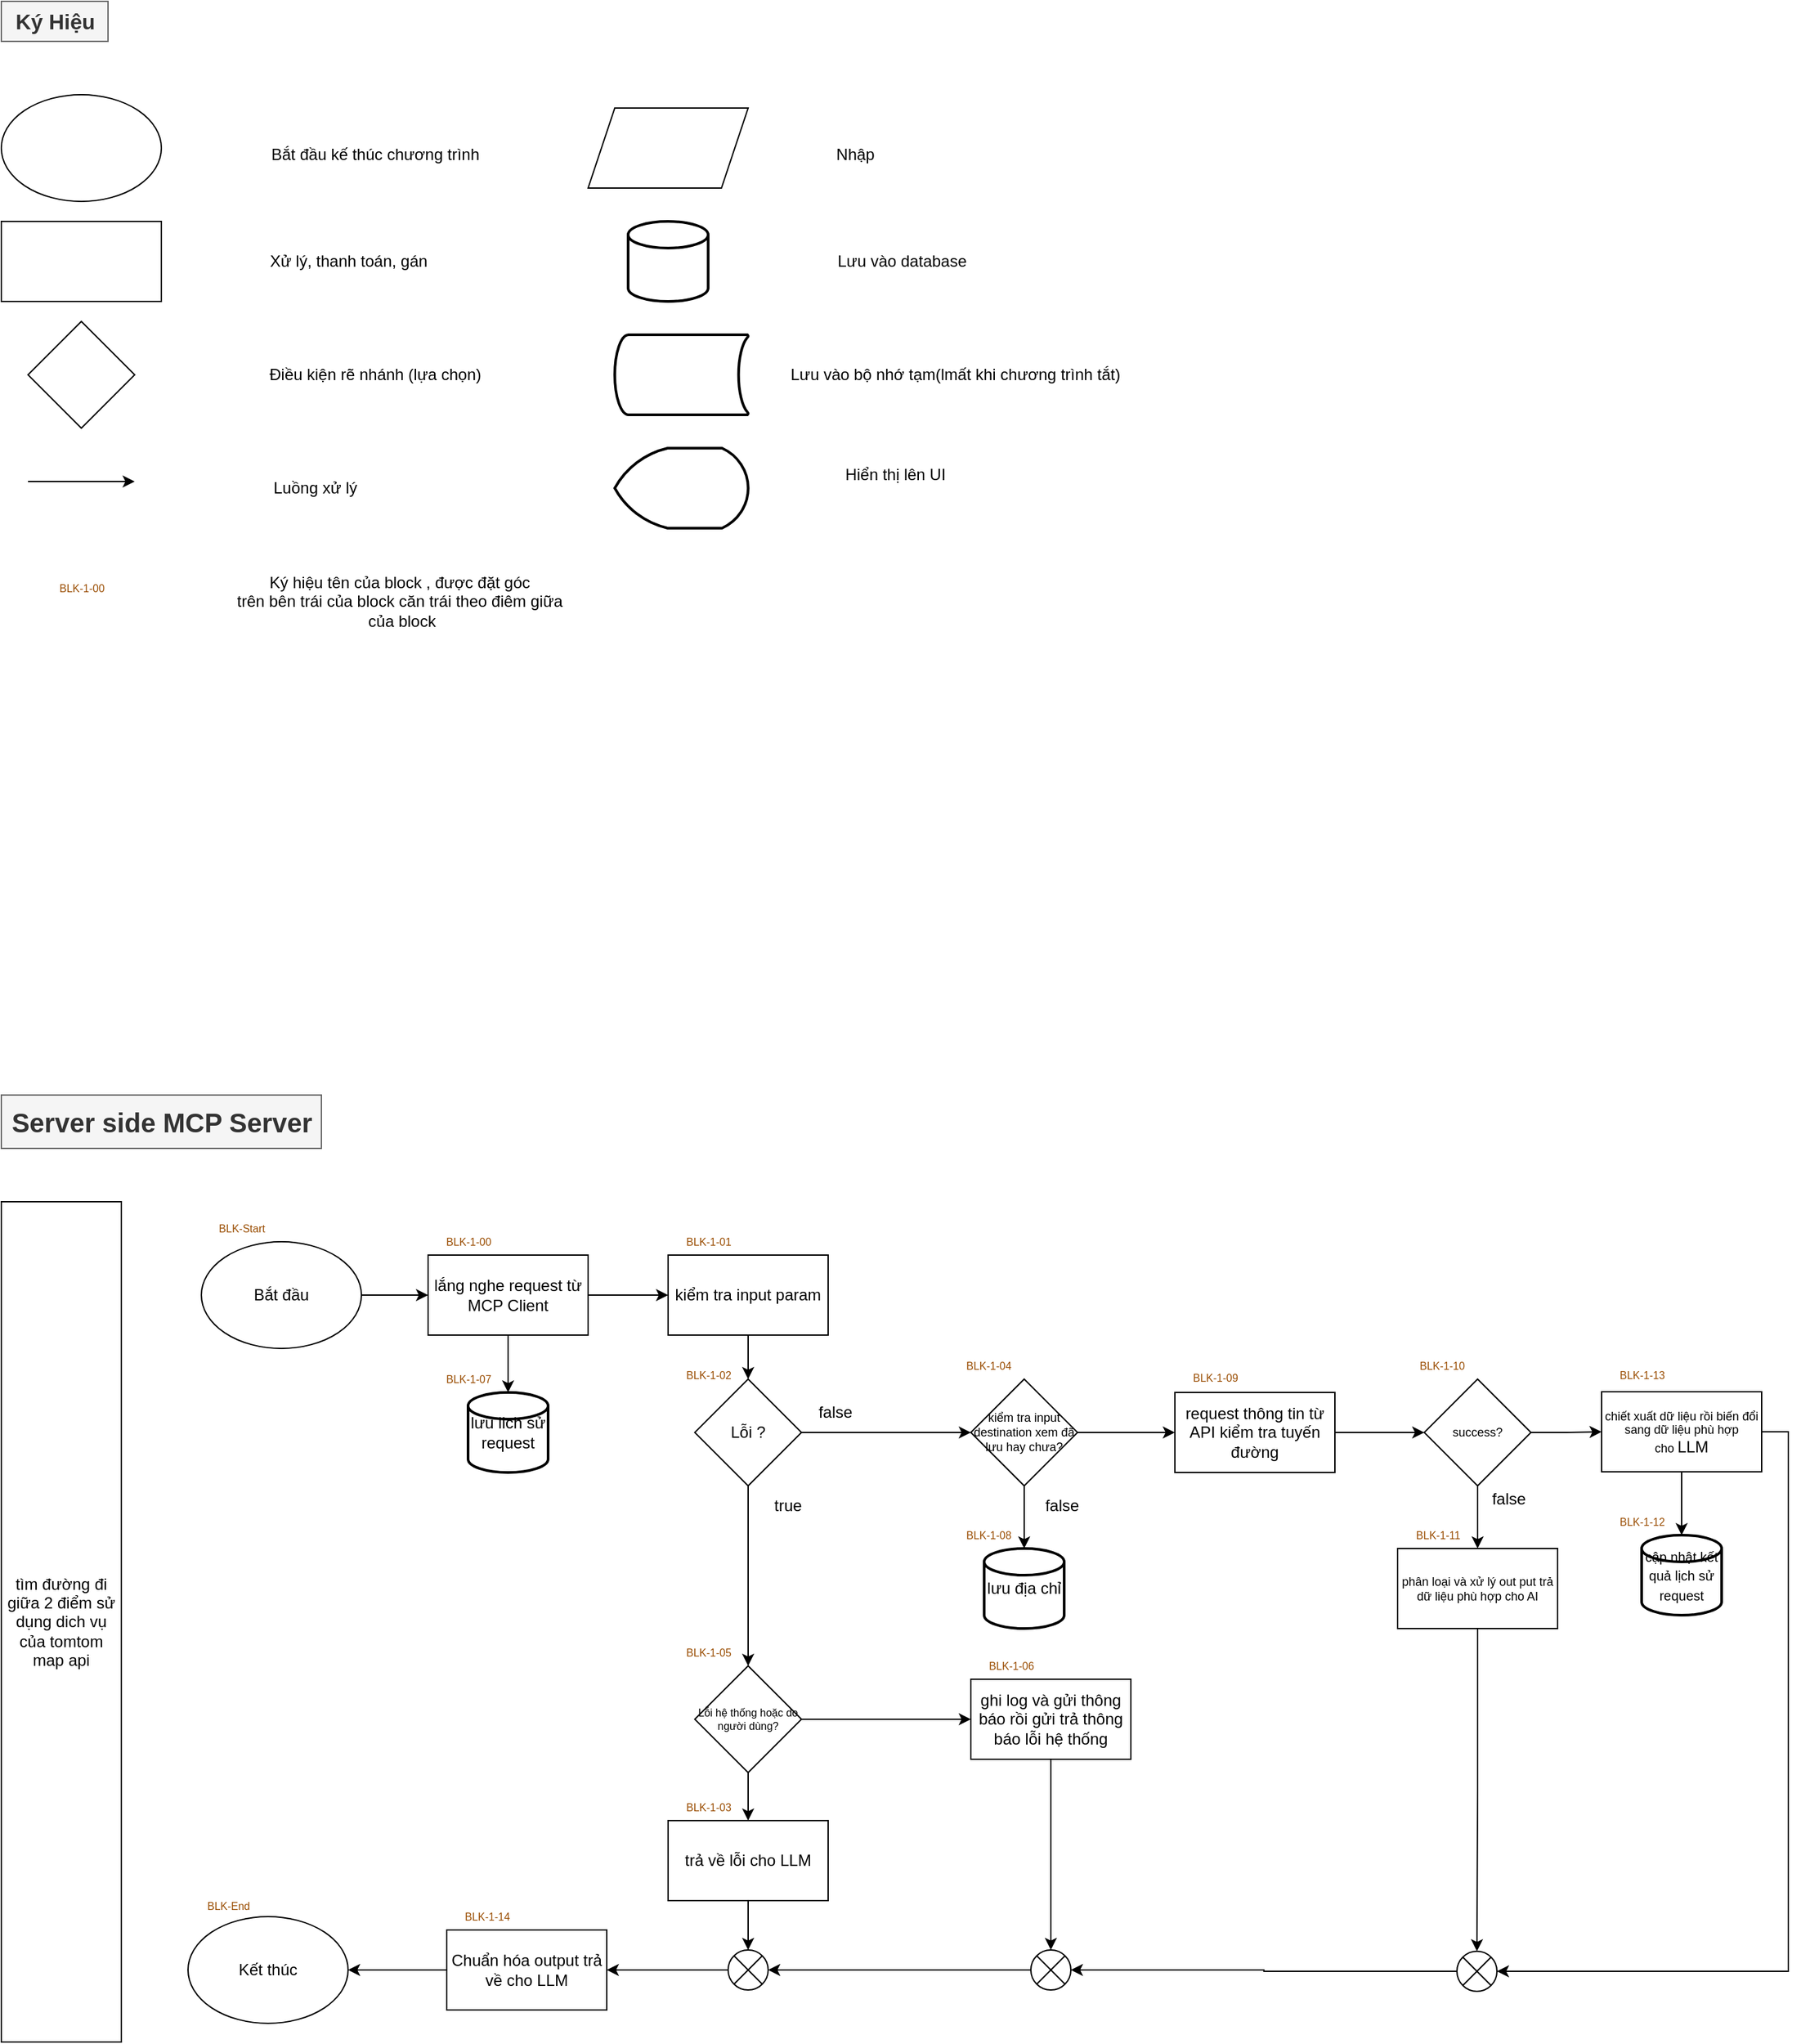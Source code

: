 <mxfile version="28.2.5">
  <diagram name="Trang-1" id="am58tFx_40__4L94m2VX">
    <mxGraphModel dx="1426" dy="2058" grid="1" gridSize="10" guides="1" tooltips="1" connect="1" arrows="1" fold="1" page="1" pageScale="1" pageWidth="827" pageHeight="1169" math="0" shadow="0">
      <root>
        <mxCell id="0" />
        <mxCell id="1" parent="0" />
        <mxCell id="uIDS3wccJZhUk2PKrjNr-1" value="Server side MCP Server" style="text;html=1;align=center;verticalAlign=middle;resizable=0;points=[];autosize=1;strokeColor=#666666;fillColor=#f5f5f5;fontSize=20;fontColor=#333333;fontStyle=1" parent="1" vertex="1">
          <mxGeometry x="20" y="20" width="240" height="40" as="geometry" />
        </mxCell>
        <mxCell id="uIDS3wccJZhUk2PKrjNr-2" value="" style="edgeStyle=orthogonalEdgeStyle;rounded=0;orthogonalLoop=1;jettySize=auto;html=1;" parent="1" source="uIDS3wccJZhUk2PKrjNr-3" target="uIDS3wccJZhUk2PKrjNr-5" edge="1">
          <mxGeometry relative="1" as="geometry" />
        </mxCell>
        <mxCell id="uIDS3wccJZhUk2PKrjNr-14" style="edgeStyle=orthogonalEdgeStyle;rounded=0;orthogonalLoop=1;jettySize=auto;html=1;" parent="1" source="uIDS3wccJZhUk2PKrjNr-5" target="uIDS3wccJZhUk2PKrjNr-13" edge="1">
          <mxGeometry relative="1" as="geometry" />
        </mxCell>
        <mxCell id="uIDS3wccJZhUk2PKrjNr-67" value="" style="edgeStyle=orthogonalEdgeStyle;rounded=0;orthogonalLoop=1;jettySize=auto;html=1;" parent="1" source="uIDS3wccJZhUk2PKrjNr-5" target="uIDS3wccJZhUk2PKrjNr-66" edge="1">
          <mxGeometry relative="1" as="geometry" />
        </mxCell>
        <mxCell id="uIDS3wccJZhUk2PKrjNr-6" value="tìm đường đi giữa 2 điểm sử dụng dich vụ của tomtom map api" style="rounded=0;whiteSpace=wrap;html=1;" parent="1" vertex="1">
          <mxGeometry x="20" y="100" width="90" height="630" as="geometry" />
        </mxCell>
        <mxCell id="uIDS3wccJZhUk2PKrjNr-16" value="" style="edgeStyle=orthogonalEdgeStyle;rounded=0;orthogonalLoop=1;jettySize=auto;html=1;" parent="1" source="uIDS3wccJZhUk2PKrjNr-13" target="uIDS3wccJZhUk2PKrjNr-15" edge="1">
          <mxGeometry relative="1" as="geometry" />
        </mxCell>
        <mxCell id="uIDS3wccJZhUk2PKrjNr-49" value="" style="edgeStyle=orthogonalEdgeStyle;rounded=0;orthogonalLoop=1;jettySize=auto;html=1;entryX=0;entryY=0.5;entryDx=0;entryDy=0;" parent="1" source="uIDS3wccJZhUk2PKrjNr-15" target="uIDS3wccJZhUk2PKrjNr-62" edge="1">
          <mxGeometry relative="1" as="geometry">
            <mxPoint x="720" y="273.0" as="targetPoint" />
          </mxGeometry>
        </mxCell>
        <mxCell id="uIDS3wccJZhUk2PKrjNr-53" style="edgeStyle=orthogonalEdgeStyle;rounded=0;orthogonalLoop=1;jettySize=auto;html=1;" parent="1" source="uIDS3wccJZhUk2PKrjNr-15" target="uIDS3wccJZhUk2PKrjNr-52" edge="1">
          <mxGeometry relative="1" as="geometry" />
        </mxCell>
        <mxCell id="uIDS3wccJZhUk2PKrjNr-20" value="true" style="text;html=1;align=center;verticalAlign=middle;whiteSpace=wrap;rounded=0;" parent="1" vertex="1">
          <mxGeometry x="580" y="313" width="60" height="30" as="geometry" />
        </mxCell>
        <mxCell id="uIDS3wccJZhUk2PKrjNr-22" value="" style="rounded=0;whiteSpace=wrap;html=1;" parent="1" vertex="1">
          <mxGeometry x="20" y="-635" width="120" height="60" as="geometry" />
        </mxCell>
        <mxCell id="uIDS3wccJZhUk2PKrjNr-24" value="Ký Hiệu" style="text;html=1;align=center;verticalAlign=middle;resizable=0;points=[];autosize=1;strokeColor=#666666;fillColor=#f5f5f5;fontColor=#333333;fontStyle=1;fontSize=16;" parent="1" vertex="1">
          <mxGeometry x="20" y="-800" width="80" height="30" as="geometry" />
        </mxCell>
        <mxCell id="uIDS3wccJZhUk2PKrjNr-25" value="" style="ellipse;whiteSpace=wrap;html=1;" parent="1" vertex="1">
          <mxGeometry x="20" y="-730" width="120" height="80" as="geometry" />
        </mxCell>
        <mxCell id="uIDS3wccJZhUk2PKrjNr-26" value="Bắt đầu kế thúc chương trình" style="text;html=1;align=center;verticalAlign=middle;resizable=0;points=[];autosize=1;strokeColor=none;fillColor=none;" parent="1" vertex="1">
          <mxGeometry x="210" y="-700" width="180" height="30" as="geometry" />
        </mxCell>
        <mxCell id="uIDS3wccJZhUk2PKrjNr-27" value="Xử lý, thanh toán, gán" style="text;html=1;align=center;verticalAlign=middle;resizable=0;points=[];autosize=1;strokeColor=none;fillColor=none;" parent="1" vertex="1">
          <mxGeometry x="210" y="-620" width="140" height="30" as="geometry" />
        </mxCell>
        <mxCell id="uIDS3wccJZhUk2PKrjNr-28" value="" style="rhombus;whiteSpace=wrap;html=1;" parent="1" vertex="1">
          <mxGeometry x="40" y="-560" width="80" height="80" as="geometry" />
        </mxCell>
        <mxCell id="uIDS3wccJZhUk2PKrjNr-29" value="Điều kiện rẽ nhánh (lựa chọn)" style="text;html=1;align=center;verticalAlign=middle;resizable=0;points=[];autosize=1;strokeColor=none;fillColor=none;" parent="1" vertex="1">
          <mxGeometry x="210" y="-535" width="180" height="30" as="geometry" />
        </mxCell>
        <mxCell id="uIDS3wccJZhUk2PKrjNr-30" value="" style="endArrow=classic;html=1;rounded=0;" parent="1" edge="1">
          <mxGeometry width="50" height="50" relative="1" as="geometry">
            <mxPoint x="40" y="-440" as="sourcePoint" />
            <mxPoint x="120" y="-440" as="targetPoint" />
            <Array as="points">
              <mxPoint x="90" y="-440" />
            </Array>
          </mxGeometry>
        </mxCell>
        <mxCell id="uIDS3wccJZhUk2PKrjNr-31" value="Luồng xử lý" style="text;html=1;align=center;verticalAlign=middle;resizable=0;points=[];autosize=1;strokeColor=none;fillColor=none;" parent="1" vertex="1">
          <mxGeometry x="210" y="-450" width="90" height="30" as="geometry" />
        </mxCell>
        <mxCell id="uIDS3wccJZhUk2PKrjNr-32" value="" style="shape=parallelogram;perimeter=parallelogramPerimeter;whiteSpace=wrap;html=1;fixedSize=1;" parent="1" vertex="1">
          <mxGeometry x="460" y="-720" width="120" height="60" as="geometry" />
        </mxCell>
        <mxCell id="uIDS3wccJZhUk2PKrjNr-33" value="Nhập" style="text;html=1;align=center;verticalAlign=middle;resizable=0;points=[];autosize=1;strokeColor=none;fillColor=none;" parent="1" vertex="1">
          <mxGeometry x="635" y="-700" width="50" height="30" as="geometry" />
        </mxCell>
        <mxCell id="uIDS3wccJZhUk2PKrjNr-35" value="Lưu vào database" style="text;html=1;align=center;verticalAlign=middle;resizable=0;points=[];autosize=1;strokeColor=none;fillColor=none;" parent="1" vertex="1">
          <mxGeometry x="635" y="-620" width="120" height="30" as="geometry" />
        </mxCell>
        <mxCell id="uIDS3wccJZhUk2PKrjNr-36" value="" style="strokeWidth=2;html=1;shape=mxgraph.flowchart.database;whiteSpace=wrap;" parent="1" vertex="1">
          <mxGeometry x="490" y="-635" width="60" height="60" as="geometry" />
        </mxCell>
        <mxCell id="uIDS3wccJZhUk2PKrjNr-37" value="" style="strokeWidth=2;html=1;shape=mxgraph.flowchart.display;whiteSpace=wrap;" parent="1" vertex="1">
          <mxGeometry x="480" y="-465" width="100" height="60" as="geometry" />
        </mxCell>
        <mxCell id="uIDS3wccJZhUk2PKrjNr-38" value="Hiển thị lên UI" style="text;html=1;align=center;verticalAlign=middle;resizable=0;points=[];autosize=1;strokeColor=none;fillColor=none;" parent="1" vertex="1">
          <mxGeometry x="640" y="-460" width="100" height="30" as="geometry" />
        </mxCell>
        <mxCell id="uIDS3wccJZhUk2PKrjNr-39" value="" style="strokeWidth=2;html=1;shape=mxgraph.flowchart.stored_data;whiteSpace=wrap;" parent="1" vertex="1">
          <mxGeometry x="480" y="-550" width="100" height="60" as="geometry" />
        </mxCell>
        <mxCell id="uIDS3wccJZhUk2PKrjNr-40" value="Lưu vào bộ nhớ tạm(lmất khi chương trình tắt)" style="text;html=1;align=center;verticalAlign=middle;resizable=0;points=[];autosize=1;strokeColor=none;fillColor=none;" parent="1" vertex="1">
          <mxGeometry x="600" y="-535" width="270" height="30" as="geometry" />
        </mxCell>
        <mxCell id="uIDS3wccJZhUk2PKrjNr-46" value="BLK-1-00" style="text;html=1;align=center;verticalAlign=middle;resizable=0;points=[];autosize=1;strokeColor=none;fillColor=none;fontSize=8;fontColor=#994C00;" parent="1" vertex="1">
          <mxGeometry x="50" y="-370" width="60" height="20" as="geometry" />
        </mxCell>
        <mxCell id="uIDS3wccJZhUk2PKrjNr-47" value="Ký hiệu tên của block , được đặt góc&amp;nbsp;&lt;div&gt;trên bên trái của block căn trái theo điêm giữa&amp;nbsp;&lt;br&gt;của block&lt;/div&gt;" style="text;html=1;align=center;verticalAlign=middle;resizable=0;points=[];autosize=1;strokeColor=none;fillColor=none;" parent="1" vertex="1">
          <mxGeometry x="185" y="-380" width="270" height="60" as="geometry" />
        </mxCell>
        <mxCell id="uIDS3wccJZhUk2PKrjNr-50" value="false" style="text;html=1;align=center;verticalAlign=middle;resizable=0;points=[];autosize=1;strokeColor=none;fillColor=none;" parent="1" vertex="1">
          <mxGeometry x="620" y="243" width="50" height="30" as="geometry" />
        </mxCell>
        <mxCell id="uIDS3wccJZhUk2PKrjNr-54" value="" style="edgeStyle=orthogonalEdgeStyle;rounded=0;orthogonalLoop=1;jettySize=auto;html=1;" parent="1" source="uIDS3wccJZhUk2PKrjNr-52" target="uIDS3wccJZhUk2PKrjNr-17" edge="1">
          <mxGeometry relative="1" as="geometry" />
        </mxCell>
        <mxCell id="uIDS3wccJZhUk2PKrjNr-56" value="" style="edgeStyle=orthogonalEdgeStyle;rounded=0;orthogonalLoop=1;jettySize=auto;html=1;" parent="1" source="uIDS3wccJZhUk2PKrjNr-52" target="uIDS3wccJZhUk2PKrjNr-55" edge="1">
          <mxGeometry relative="1" as="geometry" />
        </mxCell>
        <mxCell id="uIDS3wccJZhUk2PKrjNr-52" value="Lỗi hệ thống hoặc do người dùng?" style="rhombus;whiteSpace=wrap;html=1;fontSize=8;" parent="1" vertex="1">
          <mxGeometry x="540" y="448" width="80" height="80" as="geometry" />
        </mxCell>
        <mxCell id="uIDS3wccJZhUk2PKrjNr-57" value="BLK-1-05" style="text;html=1;align=center;verticalAlign=middle;resizable=0;points=[];autosize=1;strokeColor=none;fillColor=none;fontSize=8;fontColor=#994C00;" parent="1" vertex="1">
          <mxGeometry x="520" y="428" width="60" height="20" as="geometry" />
        </mxCell>
        <mxCell id="uIDS3wccJZhUk2PKrjNr-65" value="" style="edgeStyle=orthogonalEdgeStyle;rounded=0;orthogonalLoop=1;jettySize=auto;html=1;" parent="1" source="uIDS3wccJZhUk2PKrjNr-62" target="uIDS3wccJZhUk2PKrjNr-64" edge="1">
          <mxGeometry relative="1" as="geometry" />
        </mxCell>
        <mxCell id="uIDS3wccJZhUk2PKrjNr-70" style="edgeStyle=orthogonalEdgeStyle;rounded=0;orthogonalLoop=1;jettySize=auto;html=1;" parent="1" source="uIDS3wccJZhUk2PKrjNr-62" target="uIDS3wccJZhUk2PKrjNr-69" edge="1">
          <mxGeometry relative="1" as="geometry" />
        </mxCell>
        <mxCell id="uIDS3wccJZhUk2PKrjNr-68" value="false" style="text;html=1;align=center;verticalAlign=middle;resizable=0;points=[];autosize=1;strokeColor=none;fillColor=none;" parent="1" vertex="1">
          <mxGeometry x="790" y="313" width="50" height="30" as="geometry" />
        </mxCell>
        <mxCell id="uIDS3wccJZhUk2PKrjNr-75" value="" style="group" parent="1" vertex="1" connectable="0">
          <mxGeometry x="340" y="223" width="90" height="80" as="geometry" />
        </mxCell>
        <mxCell id="uIDS3wccJZhUk2PKrjNr-66" value="lưu lich sử request" style="strokeWidth=2;html=1;shape=mxgraph.flowchart.database;whiteSpace=wrap;" parent="uIDS3wccJZhUk2PKrjNr-75" vertex="1">
          <mxGeometry x="30" y="20" width="60" height="60" as="geometry" />
        </mxCell>
        <mxCell id="uIDS3wccJZhUk2PKrjNr-72" value="BLK-1-07" style="text;html=1;align=center;verticalAlign=middle;resizable=0;points=[];autosize=1;strokeColor=none;fillColor=none;fontSize=8;fontColor=#994C00;" parent="uIDS3wccJZhUk2PKrjNr-75" vertex="1">
          <mxGeometry width="60" height="20" as="geometry" />
        </mxCell>
        <mxCell id="uIDS3wccJZhUk2PKrjNr-76" value="" style="group" parent="1" vertex="1" connectable="0">
          <mxGeometry x="520" y="220" width="100" height="93" as="geometry" />
        </mxCell>
        <mxCell id="uIDS3wccJZhUk2PKrjNr-15" value="Lỗi ?" style="rhombus;whiteSpace=wrap;html=1;" parent="uIDS3wccJZhUk2PKrjNr-76" vertex="1">
          <mxGeometry x="20" y="13" width="80" height="80" as="geometry" />
        </mxCell>
        <mxCell id="uIDS3wccJZhUk2PKrjNr-44" value="BLK-1-02" style="text;html=1;align=center;verticalAlign=middle;resizable=0;points=[];autosize=1;strokeColor=none;fillColor=none;fontSize=8;fontColor=#994C00;" parent="uIDS3wccJZhUk2PKrjNr-76" vertex="1">
          <mxGeometry width="60" height="20" as="geometry" />
        </mxCell>
        <mxCell id="uIDS3wccJZhUk2PKrjNr-77" value="" style="group" parent="1" vertex="1" connectable="0">
          <mxGeometry x="340" y="120" width="120" height="80" as="geometry" />
        </mxCell>
        <mxCell id="uIDS3wccJZhUk2PKrjNr-5" value="lắng nghe request từ MCP Client" style="rounded=0;whiteSpace=wrap;html=1;" parent="uIDS3wccJZhUk2PKrjNr-77" vertex="1">
          <mxGeometry y="20" width="120" height="60" as="geometry" />
        </mxCell>
        <mxCell id="uIDS3wccJZhUk2PKrjNr-41" value="BLK-1-00" style="text;html=1;align=center;verticalAlign=middle;resizable=0;points=[];autosize=1;strokeColor=none;fillColor=none;fontSize=8;fontColor=#994C00;" parent="uIDS3wccJZhUk2PKrjNr-77" vertex="1">
          <mxGeometry width="60" height="20" as="geometry" />
        </mxCell>
        <mxCell id="uIDS3wccJZhUk2PKrjNr-78" value="" style="group" parent="1" vertex="1" connectable="0">
          <mxGeometry x="520" y="120" width="120" height="80" as="geometry" />
        </mxCell>
        <mxCell id="uIDS3wccJZhUk2PKrjNr-13" value="kiểm tra input param" style="rounded=0;whiteSpace=wrap;html=1;" parent="uIDS3wccJZhUk2PKrjNr-78" vertex="1">
          <mxGeometry y="20" width="120" height="60" as="geometry" />
        </mxCell>
        <mxCell id="uIDS3wccJZhUk2PKrjNr-21" value="BLK-1-01" style="text;html=1;align=center;verticalAlign=middle;resizable=0;points=[];autosize=1;strokeColor=none;fillColor=none;fontSize=8;fontColor=#994C00;" parent="uIDS3wccJZhUk2PKrjNr-78" vertex="1">
          <mxGeometry width="60" height="20" as="geometry" />
        </mxCell>
        <mxCell id="uIDS3wccJZhUk2PKrjNr-79" value="" style="group" parent="1" vertex="1" connectable="0">
          <mxGeometry x="160" y="618" width="120" height="102" as="geometry" />
        </mxCell>
        <mxCell id="uIDS3wccJZhUk2PKrjNr-4" value="Kết thúc" style="ellipse;whiteSpace=wrap;html=1;" parent="uIDS3wccJZhUk2PKrjNr-79" vertex="1">
          <mxGeometry y="18" width="120" height="80" as="geometry" />
        </mxCell>
        <mxCell id="uIDS3wccJZhUk2PKrjNr-43" value="BLK-End" style="text;html=1;align=center;verticalAlign=middle;resizable=0;points=[];autosize=1;strokeColor=none;fillColor=none;fontSize=8;fontColor=#994C00;" parent="uIDS3wccJZhUk2PKrjNr-79" vertex="1">
          <mxGeometry width="60" height="20" as="geometry" />
        </mxCell>
        <mxCell id="uIDS3wccJZhUk2PKrjNr-80" value="" style="group" parent="1" vertex="1" connectable="0">
          <mxGeometry x="170" y="110" width="120" height="100" as="geometry" />
        </mxCell>
        <mxCell id="uIDS3wccJZhUk2PKrjNr-3" value="Bắt đầu" style="ellipse;whiteSpace=wrap;html=1;" parent="uIDS3wccJZhUk2PKrjNr-80" vertex="1">
          <mxGeometry y="20" width="120" height="80" as="geometry" />
        </mxCell>
        <mxCell id="uIDS3wccJZhUk2PKrjNr-42" value="BLK-Start" style="text;html=1;align=center;verticalAlign=middle;resizable=0;points=[];autosize=1;strokeColor=none;fillColor=none;fontSize=8;fontColor=#994C00;" parent="uIDS3wccJZhUk2PKrjNr-80" vertex="1">
          <mxGeometry width="60" height="20" as="geometry" />
        </mxCell>
        <mxCell id="uIDS3wccJZhUk2PKrjNr-81" value="" style="group" parent="1" vertex="1" connectable="0">
          <mxGeometry x="520" y="544" width="120" height="80" as="geometry" />
        </mxCell>
        <mxCell id="uIDS3wccJZhUk2PKrjNr-17" value="trả về lỗi cho LLM" style="rounded=0;whiteSpace=wrap;html=1;" parent="uIDS3wccJZhUk2PKrjNr-81" vertex="1">
          <mxGeometry y="20" width="120" height="60" as="geometry" />
        </mxCell>
        <mxCell id="uIDS3wccJZhUk2PKrjNr-45" value="BLK-1-03" style="text;html=1;align=center;verticalAlign=middle;resizable=0;points=[];autosize=1;strokeColor=none;fillColor=none;fontSize=8;fontColor=#994C00;" parent="uIDS3wccJZhUk2PKrjNr-81" vertex="1">
          <mxGeometry width="60" height="20" as="geometry" />
        </mxCell>
        <mxCell id="uIDS3wccJZhUk2PKrjNr-82" value="" style="group" parent="1" vertex="1" connectable="0">
          <mxGeometry x="730" y="340" width="87" height="80" as="geometry" />
        </mxCell>
        <mxCell id="uIDS3wccJZhUk2PKrjNr-64" value="lưu địa chỉ" style="strokeWidth=2;html=1;shape=mxgraph.flowchart.database;whiteSpace=wrap;" parent="uIDS3wccJZhUk2PKrjNr-82" vertex="1">
          <mxGeometry x="27" y="20" width="60" height="60" as="geometry" />
        </mxCell>
        <mxCell id="uIDS3wccJZhUk2PKrjNr-73" value="BLK-1-08" style="text;html=1;align=center;verticalAlign=middle;resizable=0;points=[];autosize=1;strokeColor=none;fillColor=none;fontSize=8;fontColor=#994C00;" parent="uIDS3wccJZhUk2PKrjNr-82" vertex="1">
          <mxGeometry width="60" height="20" as="geometry" />
        </mxCell>
        <mxCell id="uIDS3wccJZhUk2PKrjNr-83" value="" style="group" parent="1" vertex="1" connectable="0">
          <mxGeometry x="747" y="438" width="120" height="80" as="geometry" />
        </mxCell>
        <mxCell id="uIDS3wccJZhUk2PKrjNr-55" value="ghi log và gửi thông báo rồi gửi trả thông báo lỗi hệ thống" style="rounded=0;whiteSpace=wrap;html=1;" parent="uIDS3wccJZhUk2PKrjNr-83" vertex="1">
          <mxGeometry y="20" width="120" height="60" as="geometry" />
        </mxCell>
        <mxCell id="uIDS3wccJZhUk2PKrjNr-58" value="BLK-1-06" style="text;html=1;align=center;verticalAlign=middle;resizable=0;points=[];autosize=1;strokeColor=none;fillColor=none;fontSize=8;fontColor=#994C00;" parent="uIDS3wccJZhUk2PKrjNr-83" vertex="1">
          <mxGeometry width="60" height="20" as="geometry" />
        </mxCell>
        <mxCell id="uIDS3wccJZhUk2PKrjNr-84" value="" style="group" parent="1" vertex="1" connectable="0">
          <mxGeometry x="730" y="213" width="97" height="100" as="geometry" />
        </mxCell>
        <mxCell id="uIDS3wccJZhUk2PKrjNr-51" value="BLK-1-04" style="text;html=1;align=center;verticalAlign=middle;resizable=0;points=[];autosize=1;strokeColor=none;fillColor=none;fontSize=8;fontColor=#994C00;" parent="uIDS3wccJZhUk2PKrjNr-84" vertex="1">
          <mxGeometry width="60" height="20" as="geometry" />
        </mxCell>
        <mxCell id="uIDS3wccJZhUk2PKrjNr-62" value="kiểm tra input destination xem đã lưu hay chưa?" style="rhombus;whiteSpace=wrap;html=1;fontSize=9;" parent="uIDS3wccJZhUk2PKrjNr-84" vertex="1">
          <mxGeometry x="17" y="20" width="80" height="80" as="geometry" />
        </mxCell>
        <mxCell id="uIDS3wccJZhUk2PKrjNr-85" value="" style="group" parent="1" vertex="1" connectable="0">
          <mxGeometry x="900" y="222" width="120" height="81" as="geometry" />
        </mxCell>
        <mxCell id="uIDS3wccJZhUk2PKrjNr-69" value="request thông tin từ API kiểm tra tuyến đường" style="rounded=0;whiteSpace=wrap;html=1;" parent="uIDS3wccJZhUk2PKrjNr-85" vertex="1">
          <mxGeometry y="21" width="120" height="60" as="geometry" />
        </mxCell>
        <mxCell id="uIDS3wccJZhUk2PKrjNr-74" value="BLK-1-09" style="text;html=1;align=center;verticalAlign=middle;resizable=0;points=[];autosize=1;strokeColor=none;fillColor=none;fontSize=8;fontColor=#994C00;" parent="uIDS3wccJZhUk2PKrjNr-85" vertex="1">
          <mxGeometry width="60" height="20" as="geometry" />
        </mxCell>
        <mxCell id="uIDS3wccJZhUk2PKrjNr-87" value="" style="group" parent="1" vertex="1" connectable="0">
          <mxGeometry x="1070" y="213" width="97" height="100" as="geometry" />
        </mxCell>
        <mxCell id="uIDS3wccJZhUk2PKrjNr-88" value="BLK-1-10" style="text;html=1;align=center;verticalAlign=middle;resizable=0;points=[];autosize=1;strokeColor=none;fillColor=none;fontSize=8;fontColor=#994C00;" parent="uIDS3wccJZhUk2PKrjNr-87" vertex="1">
          <mxGeometry width="60" height="20" as="geometry" />
        </mxCell>
        <mxCell id="uIDS3wccJZhUk2PKrjNr-89" value="success?" style="rhombus;whiteSpace=wrap;html=1;fontSize=9;" parent="uIDS3wccJZhUk2PKrjNr-87" vertex="1">
          <mxGeometry x="17" y="20" width="80" height="80" as="geometry" />
        </mxCell>
        <mxCell id="uIDS3wccJZhUk2PKrjNr-91" style="edgeStyle=orthogonalEdgeStyle;rounded=0;orthogonalLoop=1;jettySize=auto;html=1;" parent="1" source="uIDS3wccJZhUk2PKrjNr-69" target="uIDS3wccJZhUk2PKrjNr-89" edge="1">
          <mxGeometry relative="1" as="geometry" />
        </mxCell>
        <mxCell id="uIDS3wccJZhUk2PKrjNr-103" value="" style="edgeStyle=orthogonalEdgeStyle;rounded=0;orthogonalLoop=1;jettySize=auto;html=1;" parent="1" source="uIDS3wccJZhUk2PKrjNr-92" target="uIDS3wccJZhUk2PKrjNr-102" edge="1">
          <mxGeometry relative="1" as="geometry" />
        </mxCell>
        <mxCell id="uIDS3wccJZhUk2PKrjNr-92" value="phân loại và xử lý out put trả dữ liệu phù hợp cho AI" style="whiteSpace=wrap;html=1;fontSize=9;" parent="1" vertex="1">
          <mxGeometry x="1067" y="360" width="120" height="60" as="geometry" />
        </mxCell>
        <mxCell id="uIDS3wccJZhUk2PKrjNr-93" value="" style="edgeStyle=orthogonalEdgeStyle;rounded=0;orthogonalLoop=1;jettySize=auto;html=1;" parent="1" source="uIDS3wccJZhUk2PKrjNr-89" target="uIDS3wccJZhUk2PKrjNr-92" edge="1">
          <mxGeometry relative="1" as="geometry" />
        </mxCell>
        <mxCell id="uIDS3wccJZhUk2PKrjNr-94" value="BLK-1-11" style="text;html=1;align=center;verticalAlign=middle;resizable=0;points=[];autosize=1;strokeColor=none;fillColor=none;fontSize=8;fontColor=#994C00;" parent="1" vertex="1">
          <mxGeometry x="1067" y="340" width="60" height="20" as="geometry" />
        </mxCell>
        <mxCell id="uIDS3wccJZhUk2PKrjNr-95" value="false" style="text;html=1;align=center;verticalAlign=middle;resizable=0;points=[];autosize=1;strokeColor=none;fillColor=none;" parent="1" vertex="1">
          <mxGeometry x="1125" y="308" width="50" height="30" as="geometry" />
        </mxCell>
        <mxCell id="uIDS3wccJZhUk2PKrjNr-96" value="chiết xuất dữ liệu rồi biến đổi sang dữ liệu phù hợp cho&amp;nbsp;&lt;span style=&quot;font-size: 12px;&quot;&gt;LLM&lt;/span&gt;" style="whiteSpace=wrap;html=1;fontSize=9;" parent="1" vertex="1">
          <mxGeometry x="1220" y="242.5" width="120" height="60" as="geometry" />
        </mxCell>
        <mxCell id="uIDS3wccJZhUk2PKrjNr-97" style="edgeStyle=orthogonalEdgeStyle;rounded=0;orthogonalLoop=1;jettySize=auto;html=1;" parent="1" source="uIDS3wccJZhUk2PKrjNr-89" target="uIDS3wccJZhUk2PKrjNr-96" edge="1">
          <mxGeometry relative="1" as="geometry" />
        </mxCell>
        <mxCell id="uIDS3wccJZhUk2PKrjNr-102" value="" style="verticalLabelPosition=bottom;verticalAlign=top;html=1;shape=mxgraph.flowchart.or;" parent="1" vertex="1">
          <mxGeometry x="1111.5" y="662" width="30" height="30" as="geometry" />
        </mxCell>
        <mxCell id="uIDS3wccJZhUk2PKrjNr-112" value="&lt;font style=&quot;font-size: 10px;&quot;&gt;cập nhật kết quả lịch sử request&lt;/font&gt;" style="strokeWidth=2;html=1;shape=mxgraph.flowchart.database;whiteSpace=wrap;" parent="1" vertex="1">
          <mxGeometry x="1250" y="350" width="60" height="60" as="geometry" />
        </mxCell>
        <mxCell id="uIDS3wccJZhUk2PKrjNr-113" style="edgeStyle=orthogonalEdgeStyle;rounded=0;orthogonalLoop=1;jettySize=auto;html=1;entryX=0.5;entryY=0;entryDx=0;entryDy=0;entryPerimeter=0;" parent="1" source="uIDS3wccJZhUk2PKrjNr-96" target="uIDS3wccJZhUk2PKrjNr-112" edge="1">
          <mxGeometry relative="1" as="geometry" />
        </mxCell>
        <mxCell id="uIDS3wccJZhUk2PKrjNr-114" value="BLK-1-12" style="text;html=1;align=center;verticalAlign=middle;resizable=0;points=[];autosize=1;strokeColor=none;fillColor=none;fontSize=8;fontColor=#994C00;" parent="1" vertex="1">
          <mxGeometry x="1220" y="330" width="60" height="20" as="geometry" />
        </mxCell>
        <mxCell id="uIDS3wccJZhUk2PKrjNr-115" value="" style="verticalLabelPosition=bottom;verticalAlign=top;html=1;shape=mxgraph.flowchart.or;" parent="1" vertex="1">
          <mxGeometry x="792" y="661" width="30" height="30" as="geometry" />
        </mxCell>
        <mxCell id="uIDS3wccJZhUk2PKrjNr-116" value="" style="edgeStyle=orthogonalEdgeStyle;rounded=0;orthogonalLoop=1;jettySize=auto;html=1;" parent="1" source="uIDS3wccJZhUk2PKrjNr-55" target="uIDS3wccJZhUk2PKrjNr-115" edge="1">
          <mxGeometry relative="1" as="geometry" />
        </mxCell>
        <mxCell id="uIDS3wccJZhUk2PKrjNr-117" style="edgeStyle=orthogonalEdgeStyle;rounded=0;orthogonalLoop=1;jettySize=auto;html=1;entryX=1;entryY=0.5;entryDx=0;entryDy=0;entryPerimeter=0;" parent="1" source="uIDS3wccJZhUk2PKrjNr-102" target="uIDS3wccJZhUk2PKrjNr-115" edge="1">
          <mxGeometry relative="1" as="geometry" />
        </mxCell>
        <mxCell id="g2UjW_rOO5I4cwKMVqch-4" style="edgeStyle=orthogonalEdgeStyle;rounded=0;orthogonalLoop=1;jettySize=auto;html=1;" edge="1" parent="1" source="uIDS3wccJZhUk2PKrjNr-118" target="g2UjW_rOO5I4cwKMVqch-2">
          <mxGeometry relative="1" as="geometry" />
        </mxCell>
        <mxCell id="uIDS3wccJZhUk2PKrjNr-118" value="" style="verticalLabelPosition=bottom;verticalAlign=top;html=1;shape=mxgraph.flowchart.or;" parent="1" vertex="1">
          <mxGeometry x="565" y="661" width="30" height="30" as="geometry" />
        </mxCell>
        <mxCell id="uIDS3wccJZhUk2PKrjNr-120" style="edgeStyle=orthogonalEdgeStyle;rounded=0;orthogonalLoop=1;jettySize=auto;html=1;entryX=0.5;entryY=0;entryDx=0;entryDy=0;entryPerimeter=0;" parent="1" source="uIDS3wccJZhUk2PKrjNr-17" target="uIDS3wccJZhUk2PKrjNr-118" edge="1">
          <mxGeometry relative="1" as="geometry" />
        </mxCell>
        <mxCell id="uIDS3wccJZhUk2PKrjNr-121" style="edgeStyle=orthogonalEdgeStyle;rounded=0;orthogonalLoop=1;jettySize=auto;html=1;entryX=1;entryY=0.5;entryDx=0;entryDy=0;entryPerimeter=0;" parent="1" source="uIDS3wccJZhUk2PKrjNr-115" target="uIDS3wccJZhUk2PKrjNr-118" edge="1">
          <mxGeometry relative="1" as="geometry" />
        </mxCell>
        <mxCell id="uIDS3wccJZhUk2PKrjNr-122" style="edgeStyle=orthogonalEdgeStyle;rounded=0;orthogonalLoop=1;jettySize=auto;html=1;entryX=1;entryY=0.5;entryDx=0;entryDy=0;entryPerimeter=0;" parent="1" source="uIDS3wccJZhUk2PKrjNr-96" target="uIDS3wccJZhUk2PKrjNr-102" edge="1">
          <mxGeometry relative="1" as="geometry">
            <Array as="points">
              <mxPoint x="1360" y="272" />
              <mxPoint x="1360" y="677" />
            </Array>
          </mxGeometry>
        </mxCell>
        <mxCell id="dIcjl6Jgq5mBxYftZOi5-1" value="BLK-1-13" style="text;html=1;align=center;verticalAlign=middle;resizable=0;points=[];autosize=1;strokeColor=none;fillColor=none;fontSize=8;fontColor=#994C00;" parent="1" vertex="1">
          <mxGeometry x="1220" y="220" width="60" height="20" as="geometry" />
        </mxCell>
        <mxCell id="g2UjW_rOO5I4cwKMVqch-1" value="" style="group" vertex="1" connectable="0" parent="1">
          <mxGeometry x="354" y="626" width="120" height="80" as="geometry" />
        </mxCell>
        <mxCell id="g2UjW_rOO5I4cwKMVqch-2" value="Chuẩn hóa output trả về cho LLM" style="rounded=0;whiteSpace=wrap;html=1;" vertex="1" parent="g2UjW_rOO5I4cwKMVqch-1">
          <mxGeometry y="20" width="120" height="60" as="geometry" />
        </mxCell>
        <mxCell id="g2UjW_rOO5I4cwKMVqch-3" value="BLK-1-14" style="text;html=1;align=center;verticalAlign=middle;resizable=0;points=[];autosize=1;strokeColor=none;fillColor=none;fontSize=8;fontColor=#994C00;" vertex="1" parent="g2UjW_rOO5I4cwKMVqch-1">
          <mxGeometry width="60" height="20" as="geometry" />
        </mxCell>
        <mxCell id="g2UjW_rOO5I4cwKMVqch-5" value="" style="edgeStyle=orthogonalEdgeStyle;rounded=0;orthogonalLoop=1;jettySize=auto;html=1;" edge="1" parent="1" source="g2UjW_rOO5I4cwKMVqch-2" target="uIDS3wccJZhUk2PKrjNr-4">
          <mxGeometry relative="1" as="geometry" />
        </mxCell>
      </root>
    </mxGraphModel>
  </diagram>
</mxfile>
